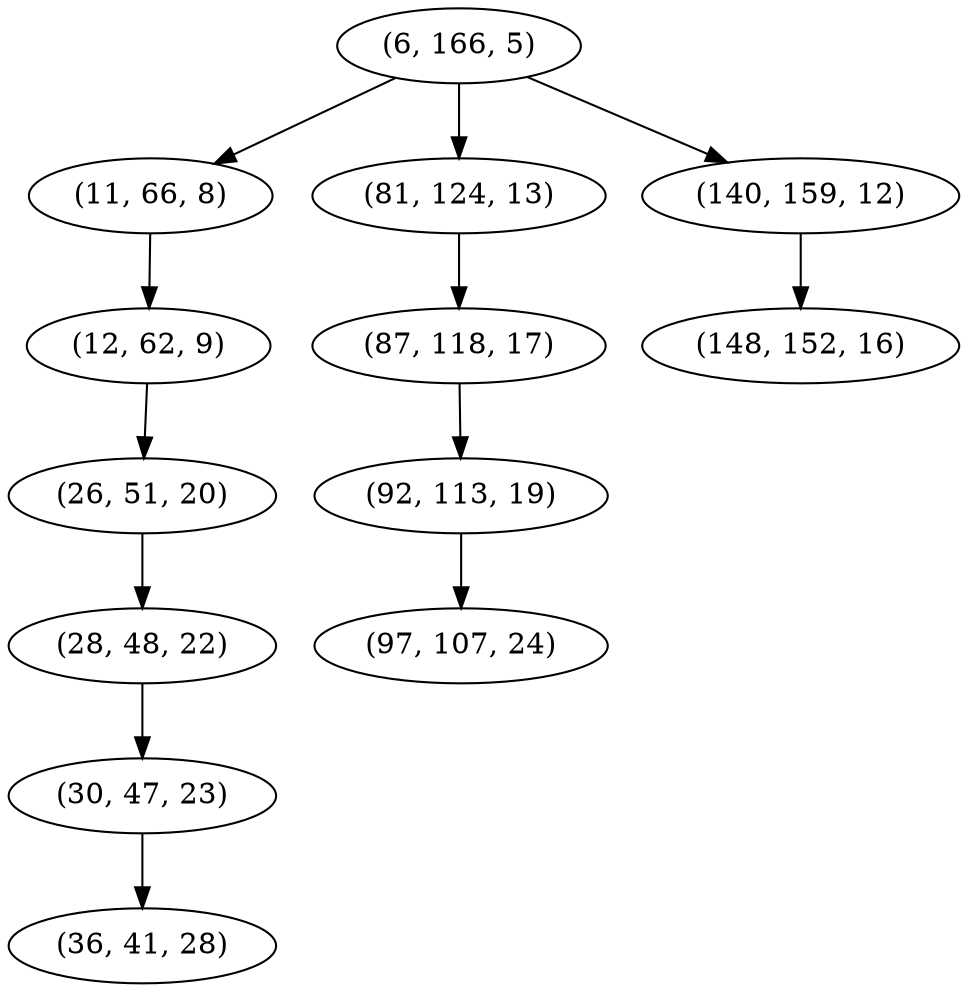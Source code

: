 digraph tree {
    "(6, 166, 5)";
    "(11, 66, 8)";
    "(12, 62, 9)";
    "(26, 51, 20)";
    "(28, 48, 22)";
    "(30, 47, 23)";
    "(36, 41, 28)";
    "(81, 124, 13)";
    "(87, 118, 17)";
    "(92, 113, 19)";
    "(97, 107, 24)";
    "(140, 159, 12)";
    "(148, 152, 16)";
    "(6, 166, 5)" -> "(11, 66, 8)";
    "(6, 166, 5)" -> "(81, 124, 13)";
    "(6, 166, 5)" -> "(140, 159, 12)";
    "(11, 66, 8)" -> "(12, 62, 9)";
    "(12, 62, 9)" -> "(26, 51, 20)";
    "(26, 51, 20)" -> "(28, 48, 22)";
    "(28, 48, 22)" -> "(30, 47, 23)";
    "(30, 47, 23)" -> "(36, 41, 28)";
    "(81, 124, 13)" -> "(87, 118, 17)";
    "(87, 118, 17)" -> "(92, 113, 19)";
    "(92, 113, 19)" -> "(97, 107, 24)";
    "(140, 159, 12)" -> "(148, 152, 16)";
}

